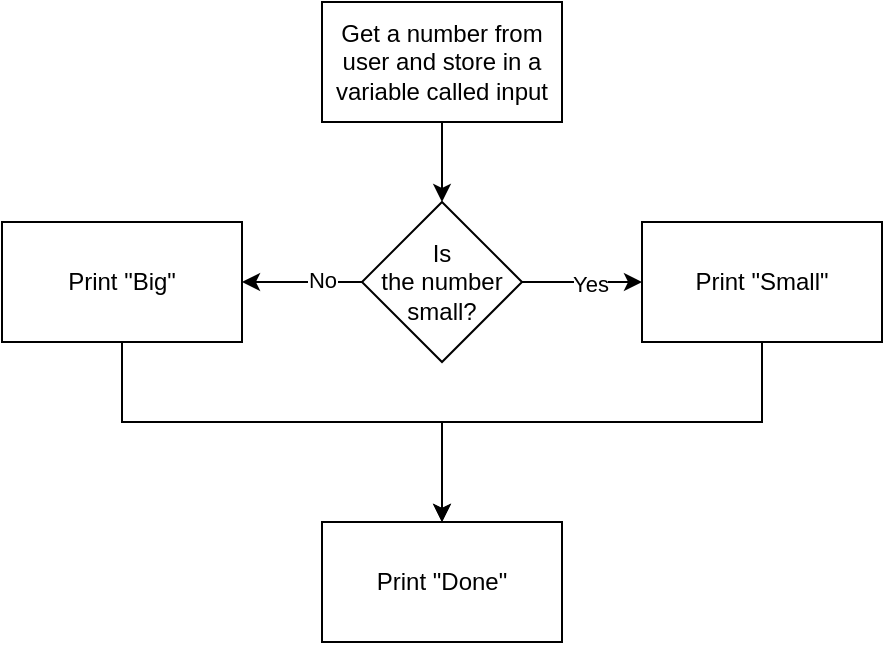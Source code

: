 <mxfile version="26.0.13">
  <diagram name="Page-1" id="fTw14dkfK30_vP7r-7nn">
    <mxGraphModel dx="534" dy="393" grid="1" gridSize="10" guides="1" tooltips="1" connect="1" arrows="1" fold="1" page="1" pageScale="1" pageWidth="850" pageHeight="1100" math="0" shadow="0">
      <root>
        <mxCell id="0" />
        <mxCell id="1" parent="0" />
        <mxCell id="0ZlpamjTbyV56TFkXjlM-9" value="" style="edgeStyle=orthogonalEdgeStyle;rounded=0;orthogonalLoop=1;jettySize=auto;html=1;" edge="1" parent="1" source="0ZlpamjTbyV56TFkXjlM-5" target="0ZlpamjTbyV56TFkXjlM-8">
          <mxGeometry relative="1" as="geometry" />
        </mxCell>
        <mxCell id="0ZlpamjTbyV56TFkXjlM-5" value="Get a number from user and store in a variable called input" style="whiteSpace=wrap;html=1;rounded=0;" vertex="1" parent="1">
          <mxGeometry x="270" y="140" width="120" height="60" as="geometry" />
        </mxCell>
        <mxCell id="0ZlpamjTbyV56TFkXjlM-12" value="" style="edgeStyle=orthogonalEdgeStyle;rounded=0;orthogonalLoop=1;jettySize=auto;html=1;" edge="1" parent="1" source="0ZlpamjTbyV56TFkXjlM-8" target="0ZlpamjTbyV56TFkXjlM-11">
          <mxGeometry relative="1" as="geometry" />
        </mxCell>
        <mxCell id="0ZlpamjTbyV56TFkXjlM-13" value="Yes" style="edgeLabel;html=1;align=center;verticalAlign=middle;resizable=0;points=[];" vertex="1" connectable="0" parent="0ZlpamjTbyV56TFkXjlM-12">
          <mxGeometry x="0.136" y="-1" relative="1" as="geometry">
            <mxPoint as="offset" />
          </mxGeometry>
        </mxCell>
        <mxCell id="0ZlpamjTbyV56TFkXjlM-15" value="" style="edgeStyle=orthogonalEdgeStyle;rounded=0;orthogonalLoop=1;jettySize=auto;html=1;" edge="1" parent="1" source="0ZlpamjTbyV56TFkXjlM-8" target="0ZlpamjTbyV56TFkXjlM-14">
          <mxGeometry relative="1" as="geometry" />
        </mxCell>
        <mxCell id="0ZlpamjTbyV56TFkXjlM-16" value="No" style="edgeLabel;html=1;align=center;verticalAlign=middle;resizable=0;points=[];" vertex="1" connectable="0" parent="0ZlpamjTbyV56TFkXjlM-15">
          <mxGeometry x="-0.33" y="-1" relative="1" as="geometry">
            <mxPoint as="offset" />
          </mxGeometry>
        </mxCell>
        <mxCell id="0ZlpamjTbyV56TFkXjlM-8" value="Is &lt;br&gt;the number small?" style="rhombus;whiteSpace=wrap;html=1;rounded=0;" vertex="1" parent="1">
          <mxGeometry x="290" y="240" width="80" height="80" as="geometry" />
        </mxCell>
        <mxCell id="0ZlpamjTbyV56TFkXjlM-20" style="edgeStyle=orthogonalEdgeStyle;rounded=0;orthogonalLoop=1;jettySize=auto;html=1;entryX=0.5;entryY=0;entryDx=0;entryDy=0;" edge="1" parent="1" source="0ZlpamjTbyV56TFkXjlM-11" target="0ZlpamjTbyV56TFkXjlM-17">
          <mxGeometry relative="1" as="geometry">
            <Array as="points">
              <mxPoint x="490" y="350" />
              <mxPoint x="330" y="350" />
            </Array>
          </mxGeometry>
        </mxCell>
        <mxCell id="0ZlpamjTbyV56TFkXjlM-11" value="Print &quot;Small&quot;" style="whiteSpace=wrap;html=1;rounded=0;" vertex="1" parent="1">
          <mxGeometry x="430" y="250" width="120" height="60" as="geometry" />
        </mxCell>
        <mxCell id="0ZlpamjTbyV56TFkXjlM-19" style="edgeStyle=orthogonalEdgeStyle;rounded=0;orthogonalLoop=1;jettySize=auto;html=1;entryX=0.5;entryY=0;entryDx=0;entryDy=0;" edge="1" parent="1" source="0ZlpamjTbyV56TFkXjlM-14" target="0ZlpamjTbyV56TFkXjlM-17">
          <mxGeometry relative="1" as="geometry">
            <Array as="points">
              <mxPoint x="170" y="350" />
              <mxPoint x="330" y="350" />
            </Array>
          </mxGeometry>
        </mxCell>
        <mxCell id="0ZlpamjTbyV56TFkXjlM-14" value="Print &quot;Big&quot;" style="whiteSpace=wrap;html=1;rounded=0;" vertex="1" parent="1">
          <mxGeometry x="110" y="250" width="120" height="60" as="geometry" />
        </mxCell>
        <mxCell id="0ZlpamjTbyV56TFkXjlM-17" value="Print &quot;Done&quot;" style="whiteSpace=wrap;html=1;rounded=0;" vertex="1" parent="1">
          <mxGeometry x="270" y="400" width="120" height="60" as="geometry" />
        </mxCell>
      </root>
    </mxGraphModel>
  </diagram>
</mxfile>
